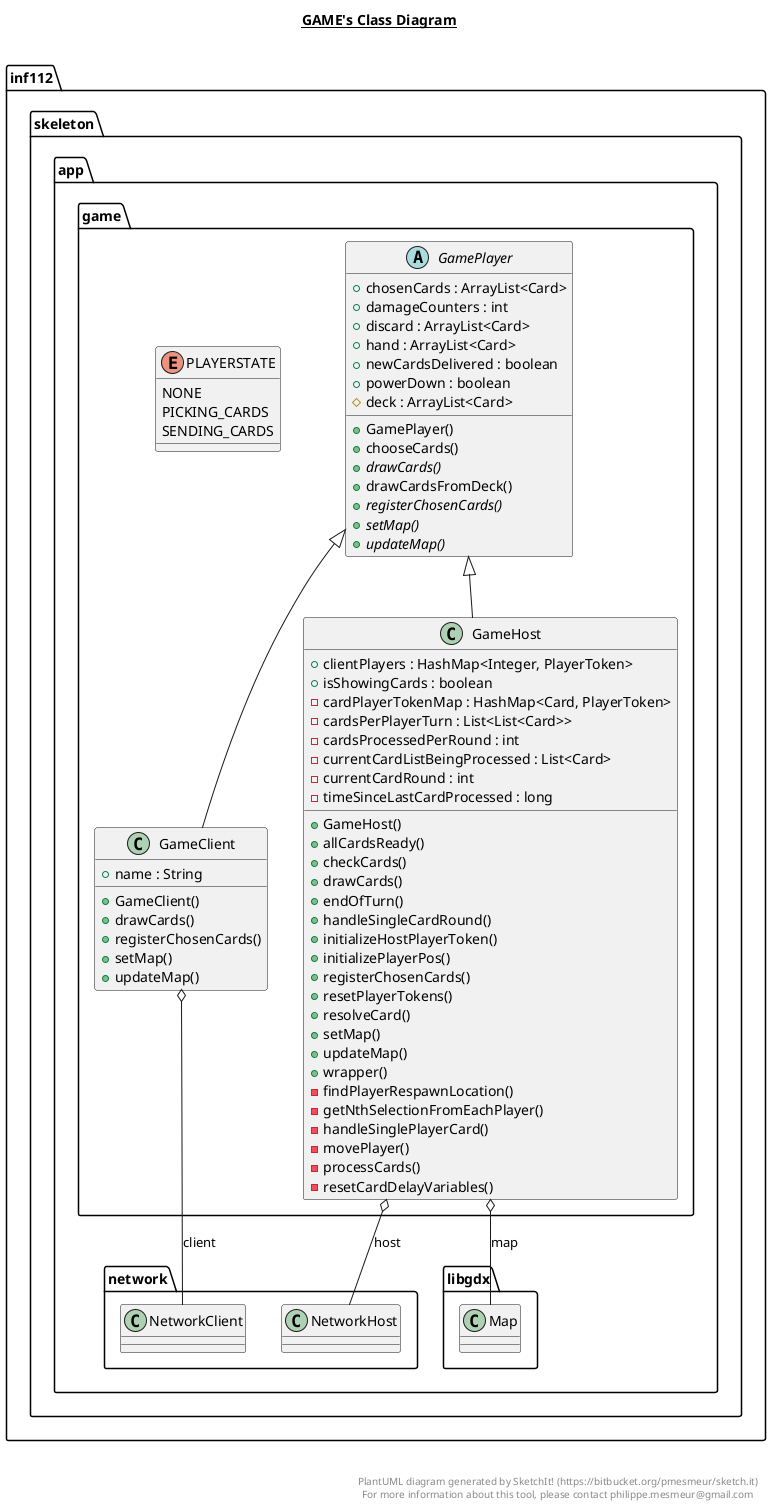 @startuml

title __GAME's Class Diagram__\n

  namespace inf112.skeleton.app {
    namespace game {
      class inf112.skeleton.app.game.GameClient {
          + name : String
          + GameClient()
          + drawCards()
          + registerChosenCards()
          + setMap()
          + updateMap()
      }
    }
  }
  

  namespace inf112.skeleton.app {
    namespace game {
      class inf112.skeleton.app.game.GameHost {
          + clientPlayers : HashMap<Integer, PlayerToken>
          + isShowingCards : boolean
          - cardPlayerTokenMap : HashMap<Card, PlayerToken>
          - cardsPerPlayerTurn : List<List<Card>>
          - cardsProcessedPerRound : int
          - currentCardListBeingProcessed : List<Card>
          - currentCardRound : int
          - timeSinceLastCardProcessed : long
          + GameHost()
          + allCardsReady()
          + checkCards()
          + drawCards()
          + endOfTurn()
          + handleSingleCardRound()
          + initializeHostPlayerToken()
          + initializePlayerPos()
          + registerChosenCards()
          + resetPlayerTokens()
          + resolveCard()
          + setMap()
          + updateMap()
          + wrapper()
          - findPlayerRespawnLocation()
          - getNthSelectionFromEachPlayer()
          - handleSinglePlayerCard()
          - movePlayer()
          - processCards()
          - resetCardDelayVariables()
      }
    }
  }
  

  namespace inf112.skeleton.app {
    namespace game {
      abstract class inf112.skeleton.app.game.GamePlayer {
          + chosenCards : ArrayList<Card>
          + damageCounters : int
          + discard : ArrayList<Card>
          + hand : ArrayList<Card>
          + newCardsDelivered : boolean
          + powerDown : boolean
          # deck : ArrayList<Card>
          + GamePlayer()
          + chooseCards()
          {abstract} + drawCards()
          + drawCardsFromDeck()
          {abstract} + registerChosenCards()
          {abstract} + setMap()
          {abstract} + updateMap()
      }
    }
  }
  

  namespace inf112.skeleton.app {
    namespace game {
      enum PLAYERSTATE {
        NONE
        PICKING_CARDS
        SENDING_CARDS
      }
    }
  }
  

  inf112.skeleton.app.game.GameClient -up-|> inf112.skeleton.app.game.GamePlayer
  inf112.skeleton.app.game.GameClient o-- inf112.skeleton.app.network.NetworkClient : client
  inf112.skeleton.app.game.GameHost -up-|> inf112.skeleton.app.game.GamePlayer
  inf112.skeleton.app.game.GameHost o-- inf112.skeleton.app.network.NetworkHost : host
  inf112.skeleton.app.game.GameHost o-- inf112.skeleton.app.libgdx.Map : map
  inf112.skeleton.app.game.GamePlayer o-- inf112.skeleton.app.game.GamePlayer.PLAYERSTATE : state
  inf112.skeleton.app.game.GamePlayer +-down- inf112.skeleton.app.game.GamePlayer.PLAYERSTATE


right footer


PlantUML diagram generated by SketchIt! (https://bitbucket.org/pmesmeur/sketch.it)
For more information about this tool, please contact philippe.mesmeur@gmail.com
endfooter

@enduml

